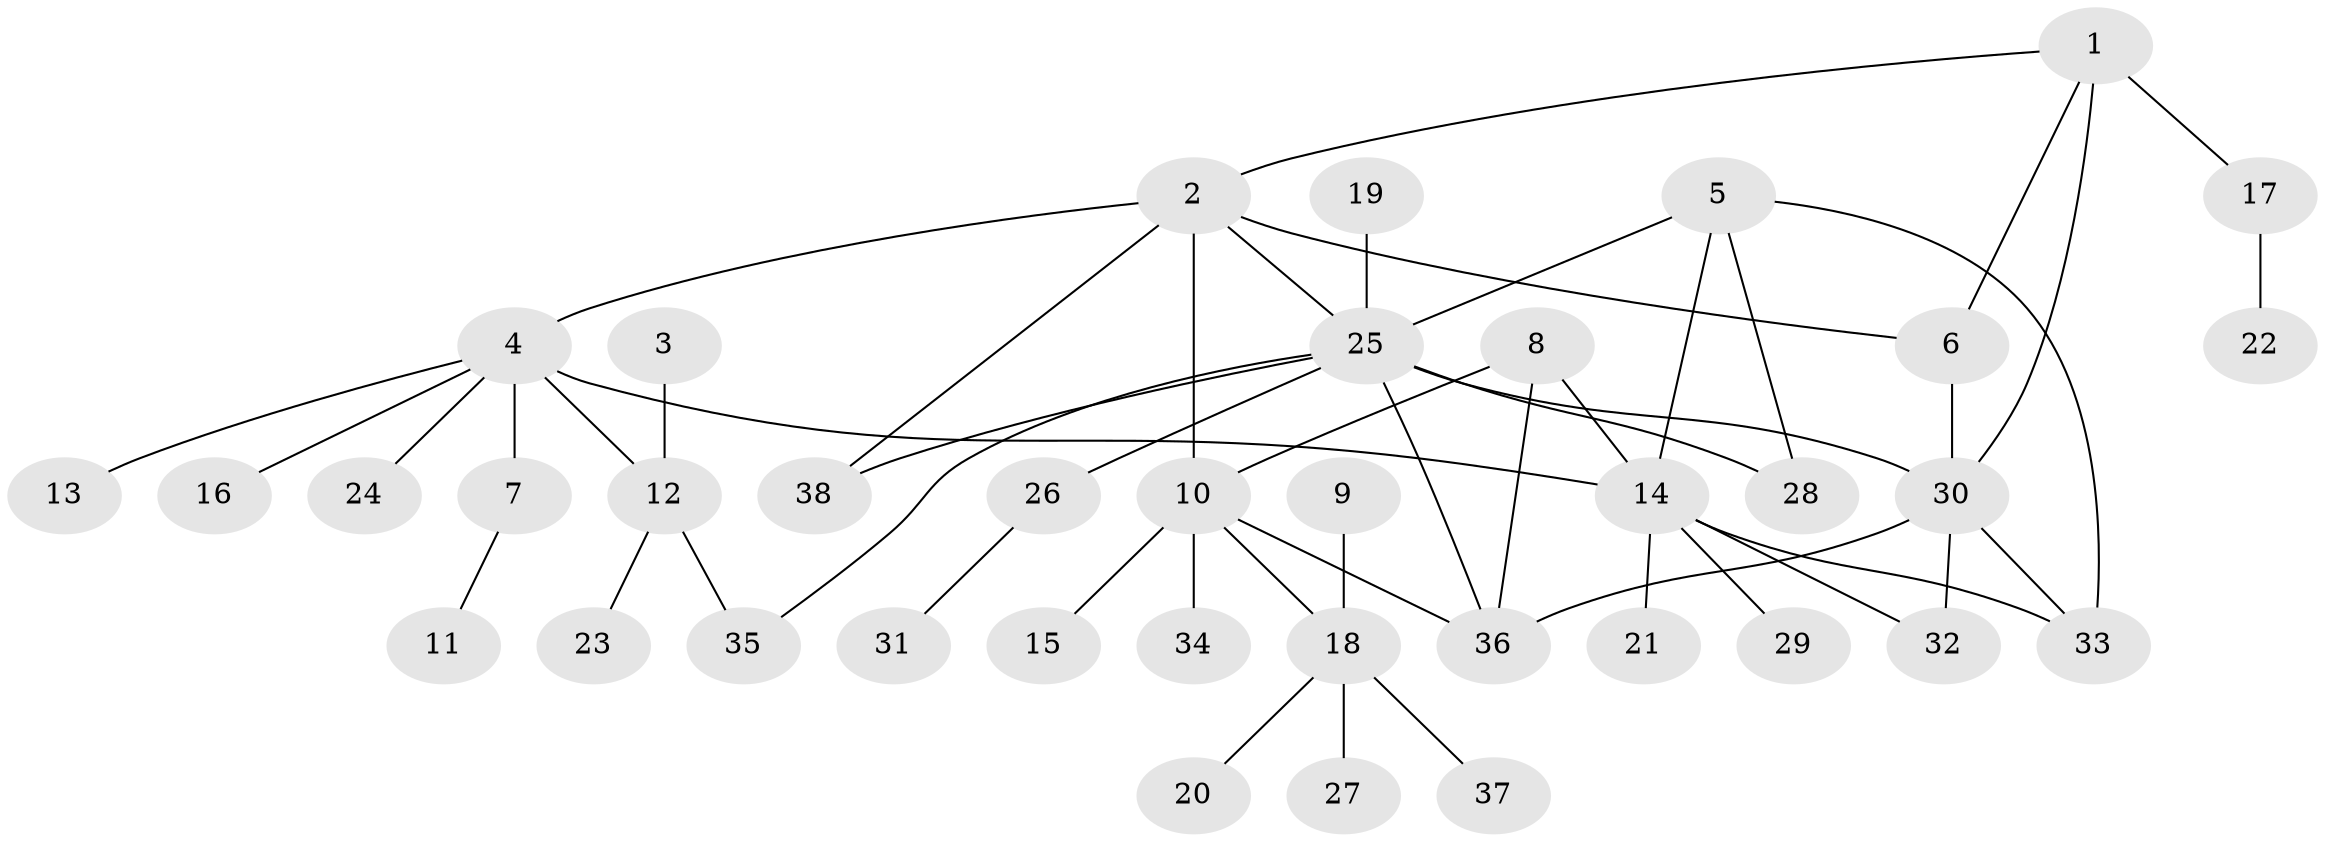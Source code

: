 // original degree distribution, {3: 0.07936507936507936, 2: 0.20634920634920634, 10: 0.015873015873015872, 5: 0.06349206349206349, 7: 0.015873015873015872, 4: 0.031746031746031744, 8: 0.015873015873015872, 9: 0.031746031746031744, 6: 0.031746031746031744, 1: 0.5079365079365079}
// Generated by graph-tools (version 1.1) at 2025/37/03/04/25 23:37:42]
// undirected, 38 vertices, 51 edges
graph export_dot {
  node [color=gray90,style=filled];
  1;
  2;
  3;
  4;
  5;
  6;
  7;
  8;
  9;
  10;
  11;
  12;
  13;
  14;
  15;
  16;
  17;
  18;
  19;
  20;
  21;
  22;
  23;
  24;
  25;
  26;
  27;
  28;
  29;
  30;
  31;
  32;
  33;
  34;
  35;
  36;
  37;
  38;
  1 -- 2 [weight=1.0];
  1 -- 6 [weight=1.0];
  1 -- 17 [weight=1.0];
  1 -- 30 [weight=1.0];
  2 -- 4 [weight=2.0];
  2 -- 6 [weight=1.0];
  2 -- 10 [weight=1.0];
  2 -- 25 [weight=1.0];
  2 -- 38 [weight=1.0];
  3 -- 12 [weight=1.0];
  4 -- 7 [weight=1.0];
  4 -- 12 [weight=1.0];
  4 -- 13 [weight=1.0];
  4 -- 14 [weight=1.0];
  4 -- 16 [weight=1.0];
  4 -- 24 [weight=1.0];
  5 -- 14 [weight=1.0];
  5 -- 25 [weight=1.0];
  5 -- 28 [weight=1.0];
  5 -- 33 [weight=1.0];
  6 -- 30 [weight=1.0];
  7 -- 11 [weight=1.0];
  8 -- 10 [weight=1.0];
  8 -- 14 [weight=1.0];
  8 -- 36 [weight=1.0];
  9 -- 18 [weight=1.0];
  10 -- 15 [weight=1.0];
  10 -- 18 [weight=1.0];
  10 -- 34 [weight=1.0];
  10 -- 36 [weight=1.0];
  12 -- 23 [weight=1.0];
  12 -- 35 [weight=1.0];
  14 -- 21 [weight=1.0];
  14 -- 29 [weight=1.0];
  14 -- 32 [weight=1.0];
  14 -- 33 [weight=1.0];
  17 -- 22 [weight=1.0];
  18 -- 20 [weight=1.0];
  18 -- 27 [weight=1.0];
  18 -- 37 [weight=1.0];
  19 -- 25 [weight=1.0];
  25 -- 26 [weight=1.0];
  25 -- 28 [weight=1.0];
  25 -- 30 [weight=1.0];
  25 -- 35 [weight=1.0];
  25 -- 36 [weight=1.0];
  25 -- 38 [weight=1.0];
  26 -- 31 [weight=1.0];
  30 -- 32 [weight=1.0];
  30 -- 33 [weight=1.0];
  30 -- 36 [weight=1.0];
}
